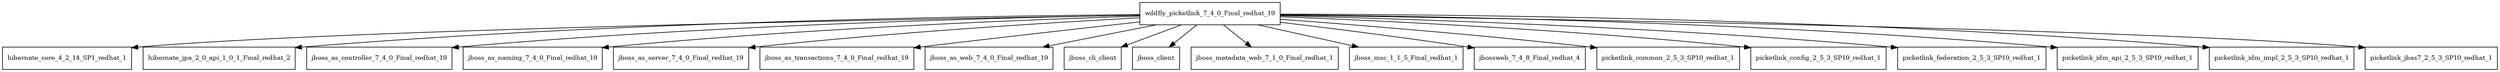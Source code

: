 digraph wildfly_picketlink_7_4_0_Final_redhat_19_dependencies {
  node [shape = box, fontsize=10.0];
  wildfly_picketlink_7_4_0_Final_redhat_19 -> hibernate_core_4_2_14_SP1_redhat_1;
  wildfly_picketlink_7_4_0_Final_redhat_19 -> hibernate_jpa_2_0_api_1_0_1_Final_redhat_2;
  wildfly_picketlink_7_4_0_Final_redhat_19 -> jboss_as_controller_7_4_0_Final_redhat_19;
  wildfly_picketlink_7_4_0_Final_redhat_19 -> jboss_as_naming_7_4_0_Final_redhat_19;
  wildfly_picketlink_7_4_0_Final_redhat_19 -> jboss_as_server_7_4_0_Final_redhat_19;
  wildfly_picketlink_7_4_0_Final_redhat_19 -> jboss_as_transactions_7_4_0_Final_redhat_19;
  wildfly_picketlink_7_4_0_Final_redhat_19 -> jboss_as_web_7_4_0_Final_redhat_19;
  wildfly_picketlink_7_4_0_Final_redhat_19 -> jboss_cli_client;
  wildfly_picketlink_7_4_0_Final_redhat_19 -> jboss_client;
  wildfly_picketlink_7_4_0_Final_redhat_19 -> jboss_metadata_web_7_1_0_Final_redhat_1;
  wildfly_picketlink_7_4_0_Final_redhat_19 -> jboss_msc_1_1_5_Final_redhat_1;
  wildfly_picketlink_7_4_0_Final_redhat_19 -> jbossweb_7_4_8_Final_redhat_4;
  wildfly_picketlink_7_4_0_Final_redhat_19 -> picketlink_common_2_5_3_SP10_redhat_1;
  wildfly_picketlink_7_4_0_Final_redhat_19 -> picketlink_config_2_5_3_SP10_redhat_1;
  wildfly_picketlink_7_4_0_Final_redhat_19 -> picketlink_federation_2_5_3_SP10_redhat_1;
  wildfly_picketlink_7_4_0_Final_redhat_19 -> picketlink_idm_api_2_5_3_SP10_redhat_1;
  wildfly_picketlink_7_4_0_Final_redhat_19 -> picketlink_idm_impl_2_5_3_SP10_redhat_1;
  wildfly_picketlink_7_4_0_Final_redhat_19 -> picketlink_jbas7_2_5_3_SP10_redhat_1;
}
